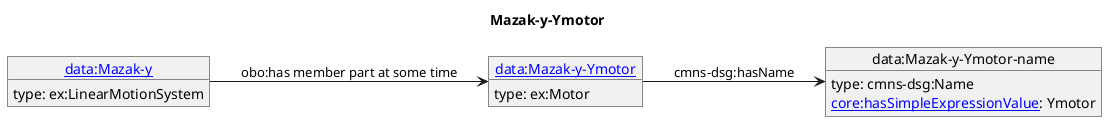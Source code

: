 @startuml
skinparam linetype polyline
left to right direction
title Mazak-y-Ymotor
object "[[./Mazak-y-Ymotor.html data:Mazak-y-Ymotor]]" as o1 {
 type: ex:Motor 
}
object "data:Mazak-y-Ymotor-name" as o2 {
 type: cmns-dsg:Name 
}
object "[[./Mazak-y.html data:Mazak-y]]" as o3 {
 type: ex:LinearMotionSystem 
}
o1 --> o2 : cmns-dsg:hasName
o2 : [[https://spec.industrialontologies.org/ontology/core/Core/hasSimpleExpressionValue core:hasSimpleExpressionValue]]: Ymotor
o3 --> o1 : obo:has member part at some time
@enduml
